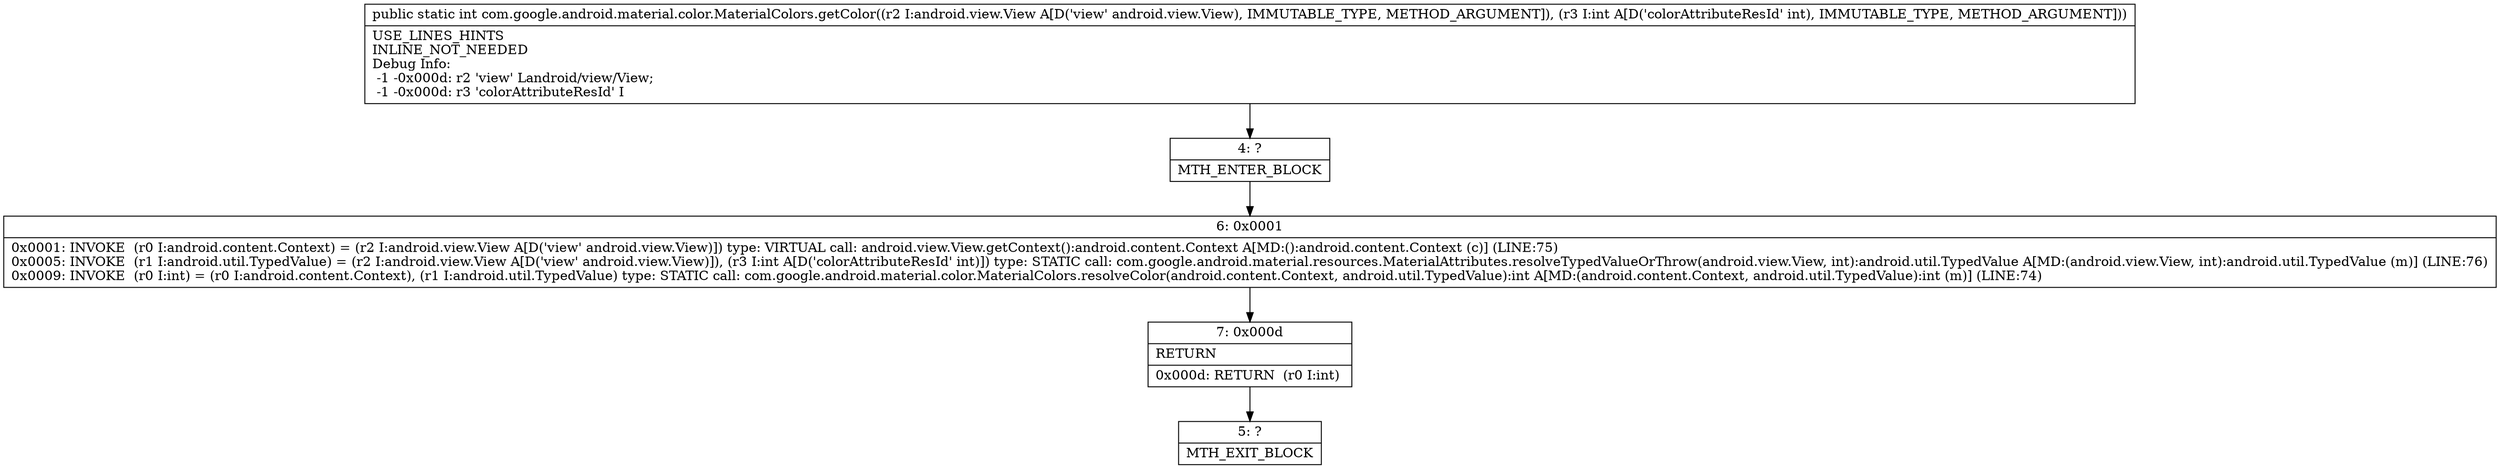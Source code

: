 digraph "CFG forcom.google.android.material.color.MaterialColors.getColor(Landroid\/view\/View;I)I" {
Node_4 [shape=record,label="{4\:\ ?|MTH_ENTER_BLOCK\l}"];
Node_6 [shape=record,label="{6\:\ 0x0001|0x0001: INVOKE  (r0 I:android.content.Context) = (r2 I:android.view.View A[D('view' android.view.View)]) type: VIRTUAL call: android.view.View.getContext():android.content.Context A[MD:():android.content.Context (c)] (LINE:75)\l0x0005: INVOKE  (r1 I:android.util.TypedValue) = (r2 I:android.view.View A[D('view' android.view.View)]), (r3 I:int A[D('colorAttributeResId' int)]) type: STATIC call: com.google.android.material.resources.MaterialAttributes.resolveTypedValueOrThrow(android.view.View, int):android.util.TypedValue A[MD:(android.view.View, int):android.util.TypedValue (m)] (LINE:76)\l0x0009: INVOKE  (r0 I:int) = (r0 I:android.content.Context), (r1 I:android.util.TypedValue) type: STATIC call: com.google.android.material.color.MaterialColors.resolveColor(android.content.Context, android.util.TypedValue):int A[MD:(android.content.Context, android.util.TypedValue):int (m)] (LINE:74)\l}"];
Node_7 [shape=record,label="{7\:\ 0x000d|RETURN\l|0x000d: RETURN  (r0 I:int) \l}"];
Node_5 [shape=record,label="{5\:\ ?|MTH_EXIT_BLOCK\l}"];
MethodNode[shape=record,label="{public static int com.google.android.material.color.MaterialColors.getColor((r2 I:android.view.View A[D('view' android.view.View), IMMUTABLE_TYPE, METHOD_ARGUMENT]), (r3 I:int A[D('colorAttributeResId' int), IMMUTABLE_TYPE, METHOD_ARGUMENT]))  | USE_LINES_HINTS\lINLINE_NOT_NEEDED\lDebug Info:\l  \-1 \-0x000d: r2 'view' Landroid\/view\/View;\l  \-1 \-0x000d: r3 'colorAttributeResId' I\l}"];
MethodNode -> Node_4;Node_4 -> Node_6;
Node_6 -> Node_7;
Node_7 -> Node_5;
}

